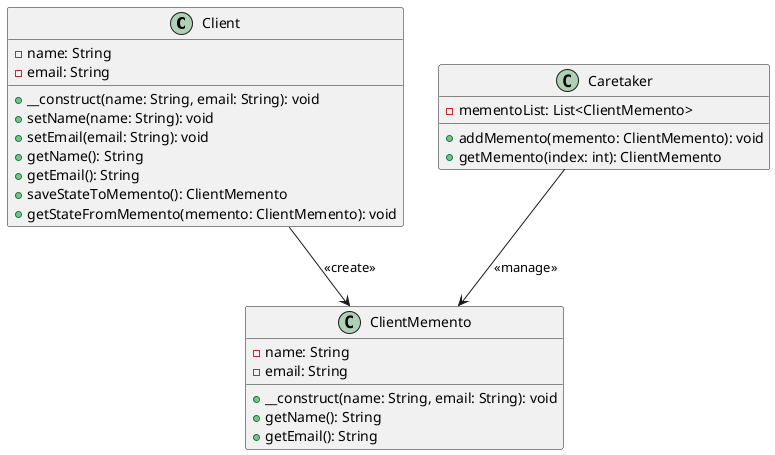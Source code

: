 @startuml

class Client {
    -name: String
    -email: String
    +__construct(name: String, email: String): void
    +setName(name: String): void
    +setEmail(email: String): void
    +getName(): String
    +getEmail(): String
    +saveStateToMemento(): ClientMemento
    +getStateFromMemento(memento: ClientMemento): void
}

class ClientMemento {
    -name: String
    -email: String
    +__construct(name: String, email: String): void
    +getName(): String
    +getEmail(): String
}

class Caretaker {
    -mementoList: List<ClientMemento>
    +addMemento(memento: ClientMemento): void
    +getMemento(index: int): ClientMemento
}

Client --> ClientMemento: <<create>>
Caretaker --> ClientMemento: <<manage>>

@enduml
